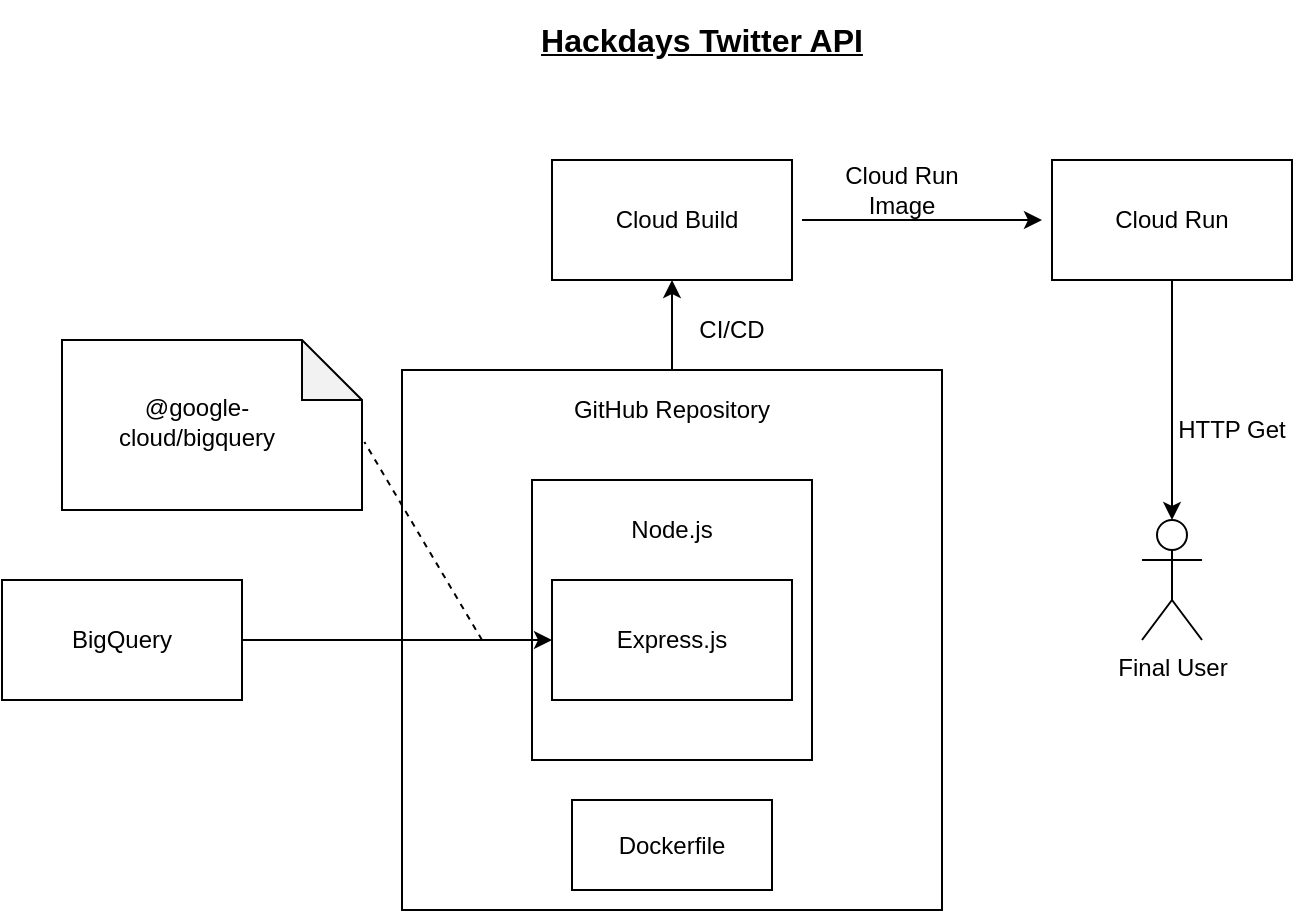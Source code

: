 <mxfile version="20.6.0" type="device"><diagram id="MvD4RTwQbwyDG7oKiiYR" name="Page-1"><mxGraphModel dx="1021" dy="1701" grid="1" gridSize="10" guides="1" tooltips="1" connect="1" arrows="1" fold="1" page="1" pageScale="1" pageWidth="827" pageHeight="1169" math="0" shadow="0"><root><mxCell id="0"/><mxCell id="1" parent="0"/><mxCell id="LowNEYSFW_silQJI5oeA-5" value="" style="whiteSpace=wrap;html=1;aspect=fixed;" vertex="1" parent="1"><mxGeometry x="420" y="145" width="270" height="270" as="geometry"/></mxCell><mxCell id="LowNEYSFW_silQJI5oeA-1" value="" style="whiteSpace=wrap;html=1;aspect=fixed;" vertex="1" parent="1"><mxGeometry x="485" y="200" width="140" height="140" as="geometry"/></mxCell><mxCell id="LowNEYSFW_silQJI5oeA-2" value="" style="rounded=0;whiteSpace=wrap;html=1;" vertex="1" parent="1"><mxGeometry x="495" y="250" width="120" height="60" as="geometry"/></mxCell><mxCell id="LowNEYSFW_silQJI5oeA-3" value="Node.js" style="text;html=1;strokeColor=none;fillColor=none;align=center;verticalAlign=middle;whiteSpace=wrap;rounded=0;" vertex="1" parent="1"><mxGeometry x="525" y="210" width="60" height="30" as="geometry"/></mxCell><mxCell id="LowNEYSFW_silQJI5oeA-4" value="Express.js" style="text;html=1;strokeColor=none;fillColor=none;align=center;verticalAlign=middle;whiteSpace=wrap;rounded=0;" vertex="1" parent="1"><mxGeometry x="525" y="265" width="60" height="30" as="geometry"/></mxCell><mxCell id="LowNEYSFW_silQJI5oeA-6" value="GitHub Repository" style="text;html=1;strokeColor=none;fillColor=none;align=center;verticalAlign=middle;whiteSpace=wrap;rounded=0;" vertex="1" parent="1"><mxGeometry x="480" y="150" width="150" height="30" as="geometry"/></mxCell><mxCell id="LowNEYSFW_silQJI5oeA-7" value="" style="rounded=0;whiteSpace=wrap;html=1;" vertex="1" parent="1"><mxGeometry x="505" y="360" width="100" height="45" as="geometry"/></mxCell><mxCell id="LowNEYSFW_silQJI5oeA-8" value="Dockerfile" style="text;html=1;strokeColor=none;fillColor=none;align=center;verticalAlign=middle;whiteSpace=wrap;rounded=0;" vertex="1" parent="1"><mxGeometry x="525" y="368" width="60" height="30" as="geometry"/></mxCell><mxCell id="LowNEYSFW_silQJI5oeA-9" value="" style="rounded=0;whiteSpace=wrap;html=1;" vertex="1" parent="1"><mxGeometry x="220" y="250" width="120" height="60" as="geometry"/></mxCell><mxCell id="LowNEYSFW_silQJI5oeA-10" value="BigQuery" style="text;html=1;strokeColor=none;fillColor=none;align=center;verticalAlign=middle;whiteSpace=wrap;rounded=0;" vertex="1" parent="1"><mxGeometry x="250" y="265" width="60" height="30" as="geometry"/></mxCell><mxCell id="LowNEYSFW_silQJI5oeA-11" value="" style="rounded=0;whiteSpace=wrap;html=1;" vertex="1" parent="1"><mxGeometry x="495" y="40" width="120" height="60" as="geometry"/></mxCell><mxCell id="LowNEYSFW_silQJI5oeA-12" value="Cloud Build" style="text;html=1;strokeColor=none;fillColor=none;align=center;verticalAlign=middle;whiteSpace=wrap;rounded=0;" vertex="1" parent="1"><mxGeometry x="525" y="55" width="65" height="30" as="geometry"/></mxCell><mxCell id="LowNEYSFW_silQJI5oeA-13" value="" style="rounded=0;whiteSpace=wrap;html=1;" vertex="1" parent="1"><mxGeometry x="745" y="40" width="120" height="60" as="geometry"/></mxCell><mxCell id="LowNEYSFW_silQJI5oeA-14" value="Cloud Run" style="text;html=1;strokeColor=none;fillColor=none;align=center;verticalAlign=middle;whiteSpace=wrap;rounded=0;" vertex="1" parent="1"><mxGeometry x="775" y="55" width="60" height="30" as="geometry"/></mxCell><mxCell id="LowNEYSFW_silQJI5oeA-15" value="Final User" style="shape=umlActor;verticalLabelPosition=bottom;verticalAlign=top;html=1;outlineConnect=0;" vertex="1" parent="1"><mxGeometry x="790" y="220" width="30" height="60" as="geometry"/></mxCell><mxCell id="LowNEYSFW_silQJI5oeA-16" value="" style="endArrow=classic;html=1;rounded=0;exitX=0.5;exitY=1;exitDx=0;exitDy=0;entryX=0.5;entryY=0;entryDx=0;entryDy=0;entryPerimeter=0;" edge="1" parent="1" source="LowNEYSFW_silQJI5oeA-13" target="LowNEYSFW_silQJI5oeA-15"><mxGeometry width="50" height="50" relative="1" as="geometry"><mxPoint x="770" y="190" as="sourcePoint"/><mxPoint x="800" y="210" as="targetPoint"/></mxGeometry></mxCell><mxCell id="LowNEYSFW_silQJI5oeA-17" value="HTTP Get" style="text;html=1;strokeColor=none;fillColor=none;align=center;verticalAlign=middle;whiteSpace=wrap;rounded=0;" vertex="1" parent="1"><mxGeometry x="805" y="160" width="60" height="30" as="geometry"/></mxCell><mxCell id="LowNEYSFW_silQJI5oeA-18" value="" style="endArrow=classic;html=1;rounded=0;" edge="1" parent="1"><mxGeometry width="50" height="50" relative="1" as="geometry"><mxPoint x="620" y="70" as="sourcePoint"/><mxPoint x="740" y="70" as="targetPoint"/></mxGeometry></mxCell><mxCell id="LowNEYSFW_silQJI5oeA-19" value="Cloud Run Image" style="text;html=1;strokeColor=none;fillColor=none;align=center;verticalAlign=middle;whiteSpace=wrap;rounded=0;" vertex="1" parent="1"><mxGeometry x="640" y="40" width="60" height="30" as="geometry"/></mxCell><mxCell id="LowNEYSFW_silQJI5oeA-20" value="" style="endArrow=classic;html=1;rounded=0;entryX=0.5;entryY=1;entryDx=0;entryDy=0;exitX=0.5;exitY=0;exitDx=0;exitDy=0;" edge="1" parent="1" source="LowNEYSFW_silQJI5oeA-5" target="LowNEYSFW_silQJI5oeA-11"><mxGeometry width="50" height="50" relative="1" as="geometry"><mxPoint x="360" y="130" as="sourcePoint"/><mxPoint x="410" y="80" as="targetPoint"/></mxGeometry></mxCell><mxCell id="LowNEYSFW_silQJI5oeA-21" value="CI/CD" style="text;html=1;strokeColor=none;fillColor=none;align=center;verticalAlign=middle;whiteSpace=wrap;rounded=0;" vertex="1" parent="1"><mxGeometry x="555" y="110" width="60" height="30" as="geometry"/></mxCell><mxCell id="LowNEYSFW_silQJI5oeA-22" value="" style="endArrow=classic;html=1;rounded=0;entryX=0;entryY=0.5;entryDx=0;entryDy=0;exitX=1;exitY=0.5;exitDx=0;exitDy=0;" edge="1" parent="1" source="LowNEYSFW_silQJI5oeA-9" target="LowNEYSFW_silQJI5oeA-2"><mxGeometry width="50" height="50" relative="1" as="geometry"><mxPoint x="310" y="230" as="sourcePoint"/><mxPoint x="360" y="180" as="targetPoint"/></mxGeometry></mxCell><mxCell id="LowNEYSFW_silQJI5oeA-23" value="" style="shape=note;whiteSpace=wrap;html=1;backgroundOutline=1;darkOpacity=0.05;" vertex="1" parent="1"><mxGeometry x="250" y="130" width="150" height="85" as="geometry"/></mxCell><mxCell id="LowNEYSFW_silQJI5oeA-24" value="" style="endArrow=none;dashed=1;html=1;rounded=0;entryX=1.008;entryY=0.6;entryDx=0;entryDy=0;entryPerimeter=0;" edge="1" parent="1" target="LowNEYSFW_silQJI5oeA-23"><mxGeometry width="50" height="50" relative="1" as="geometry"><mxPoint x="460" y="280" as="sourcePoint"/><mxPoint x="280" y="350" as="targetPoint"/></mxGeometry></mxCell><mxCell id="LowNEYSFW_silQJI5oeA-25" value="@google-cloud/bigquery" style="text;html=1;strokeColor=none;fillColor=none;align=center;verticalAlign=middle;whiteSpace=wrap;rounded=0;" vertex="1" parent="1"><mxGeometry x="270" y="150" width="95" height="42" as="geometry"/></mxCell><mxCell id="LowNEYSFW_silQJI5oeA-26" value="&lt;font style=&quot;font-size: 16px;&quot;&gt;&lt;u&gt;&lt;b&gt;Hackdays Twitter API&lt;/b&gt;&lt;/u&gt;&lt;/font&gt;" style="text;html=1;strokeColor=none;fillColor=none;align=center;verticalAlign=middle;whiteSpace=wrap;rounded=0;" vertex="1" parent="1"><mxGeometry x="395" y="-40" width="350" height="40" as="geometry"/></mxCell></root></mxGraphModel></diagram></mxfile>